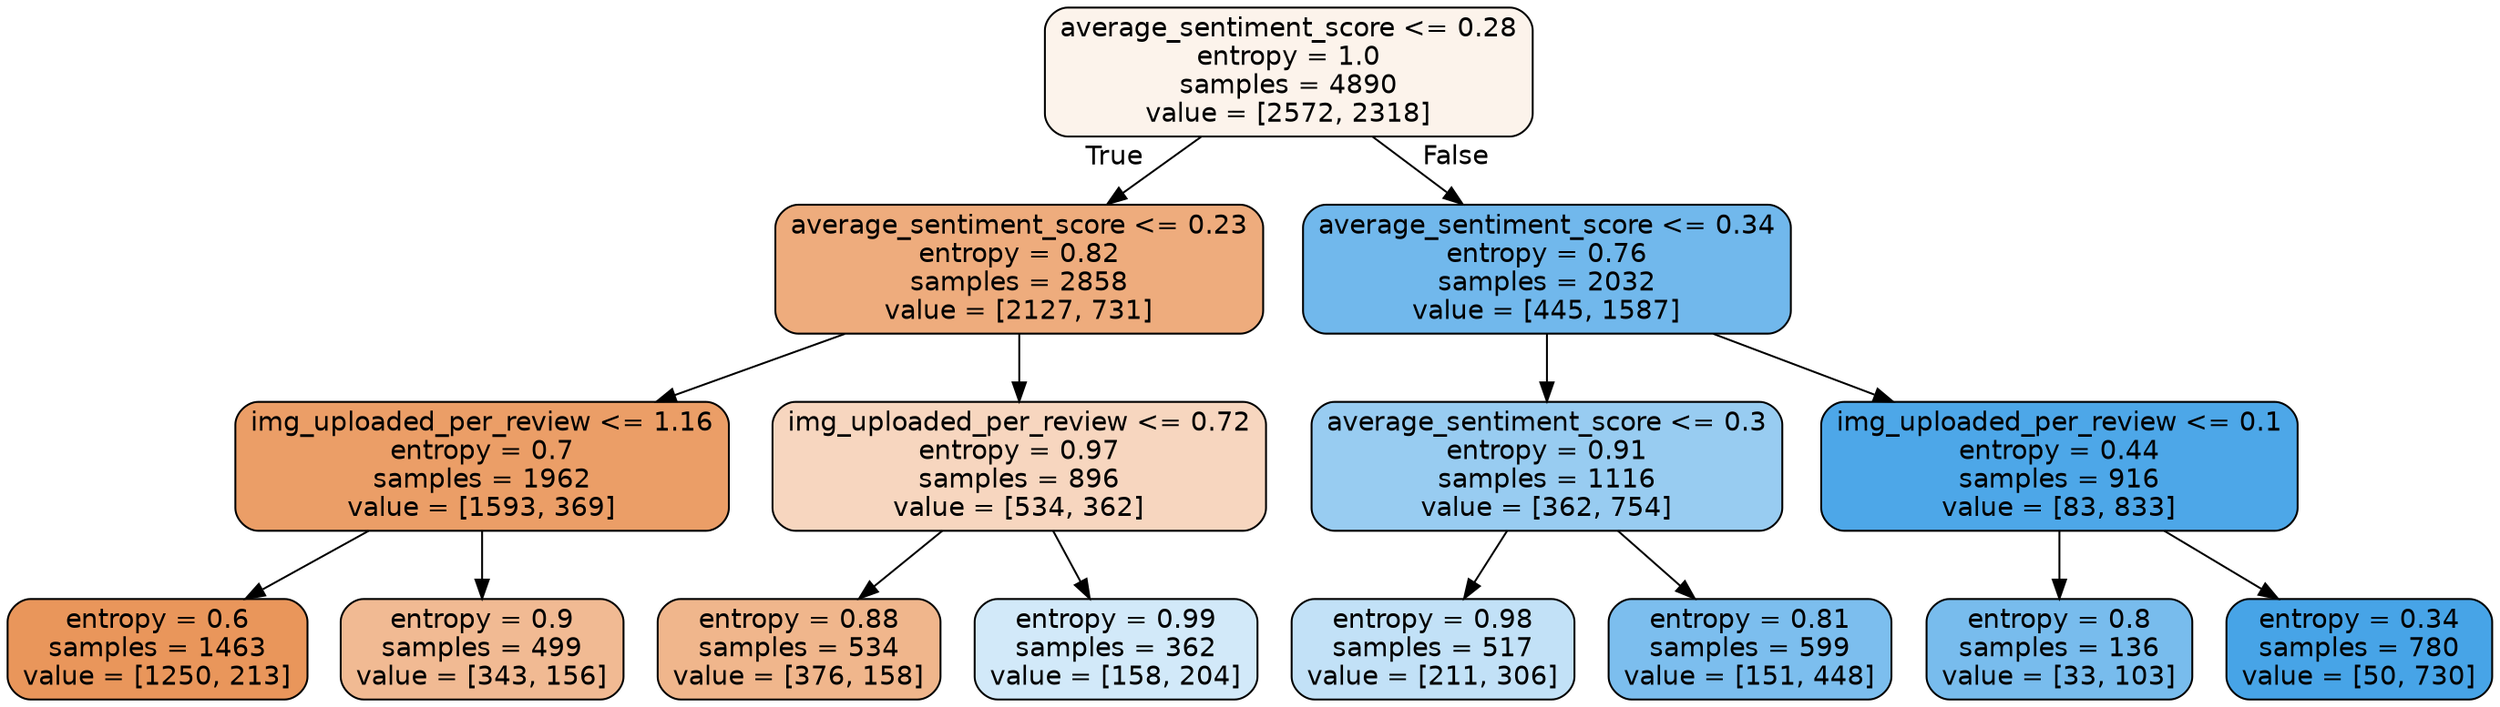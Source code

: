 digraph Tree {
node [shape=box, style="filled, rounded", color="black", fontname="helvetica"] ;
edge [fontname="helvetica"] ;
0 [label="average_sentiment_score <= 0.28\nentropy = 1.0\nsamples = 4890\nvalue = [2572, 2318]", fillcolor="#fcf3eb"] ;
1 [label="average_sentiment_score <= 0.23\nentropy = 0.82\nsamples = 2858\nvalue = [2127, 731]", fillcolor="#eeac7d"] ;
0 -> 1 [labeldistance=2.5, labelangle=45, headlabel="True"] ;
2 [label="img_uploaded_per_review <= 1.16\nentropy = 0.7\nsamples = 1962\nvalue = [1593, 369]", fillcolor="#eb9e67"] ;
1 -> 2 ;
3 [label="entropy = 0.6\nsamples = 1463\nvalue = [1250, 213]", fillcolor="#e9965b"] ;
2 -> 3 ;
4 [label="entropy = 0.9\nsamples = 499\nvalue = [343, 156]", fillcolor="#f1ba93"] ;
2 -> 4 ;
5 [label="img_uploaded_per_review <= 0.72\nentropy = 0.97\nsamples = 896\nvalue = [534, 362]", fillcolor="#f7d6bf"] ;
1 -> 5 ;
6 [label="entropy = 0.88\nsamples = 534\nvalue = [376, 158]", fillcolor="#f0b68c"] ;
5 -> 6 ;
7 [label="entropy = 0.99\nsamples = 362\nvalue = [158, 204]", fillcolor="#d2e9f9"] ;
5 -> 7 ;
8 [label="average_sentiment_score <= 0.34\nentropy = 0.76\nsamples = 2032\nvalue = [445, 1587]", fillcolor="#71b8ec"] ;
0 -> 8 [labeldistance=2.5, labelangle=-45, headlabel="False"] ;
9 [label="average_sentiment_score <= 0.3\nentropy = 0.91\nsamples = 1116\nvalue = [362, 754]", fillcolor="#98ccf1"] ;
8 -> 9 ;
10 [label="entropy = 0.98\nsamples = 517\nvalue = [211, 306]", fillcolor="#c2e1f7"] ;
9 -> 10 ;
11 [label="entropy = 0.81\nsamples = 599\nvalue = [151, 448]", fillcolor="#7cbeee"] ;
9 -> 11 ;
12 [label="img_uploaded_per_review <= 0.1\nentropy = 0.44\nsamples = 916\nvalue = [83, 833]", fillcolor="#4da7e8"] ;
8 -> 12 ;
13 [label="entropy = 0.8\nsamples = 136\nvalue = [33, 103]", fillcolor="#78bced"] ;
12 -> 13 ;
14 [label="entropy = 0.34\nsamples = 780\nvalue = [50, 730]", fillcolor="#47a4e7"] ;
12 -> 14 ;
}